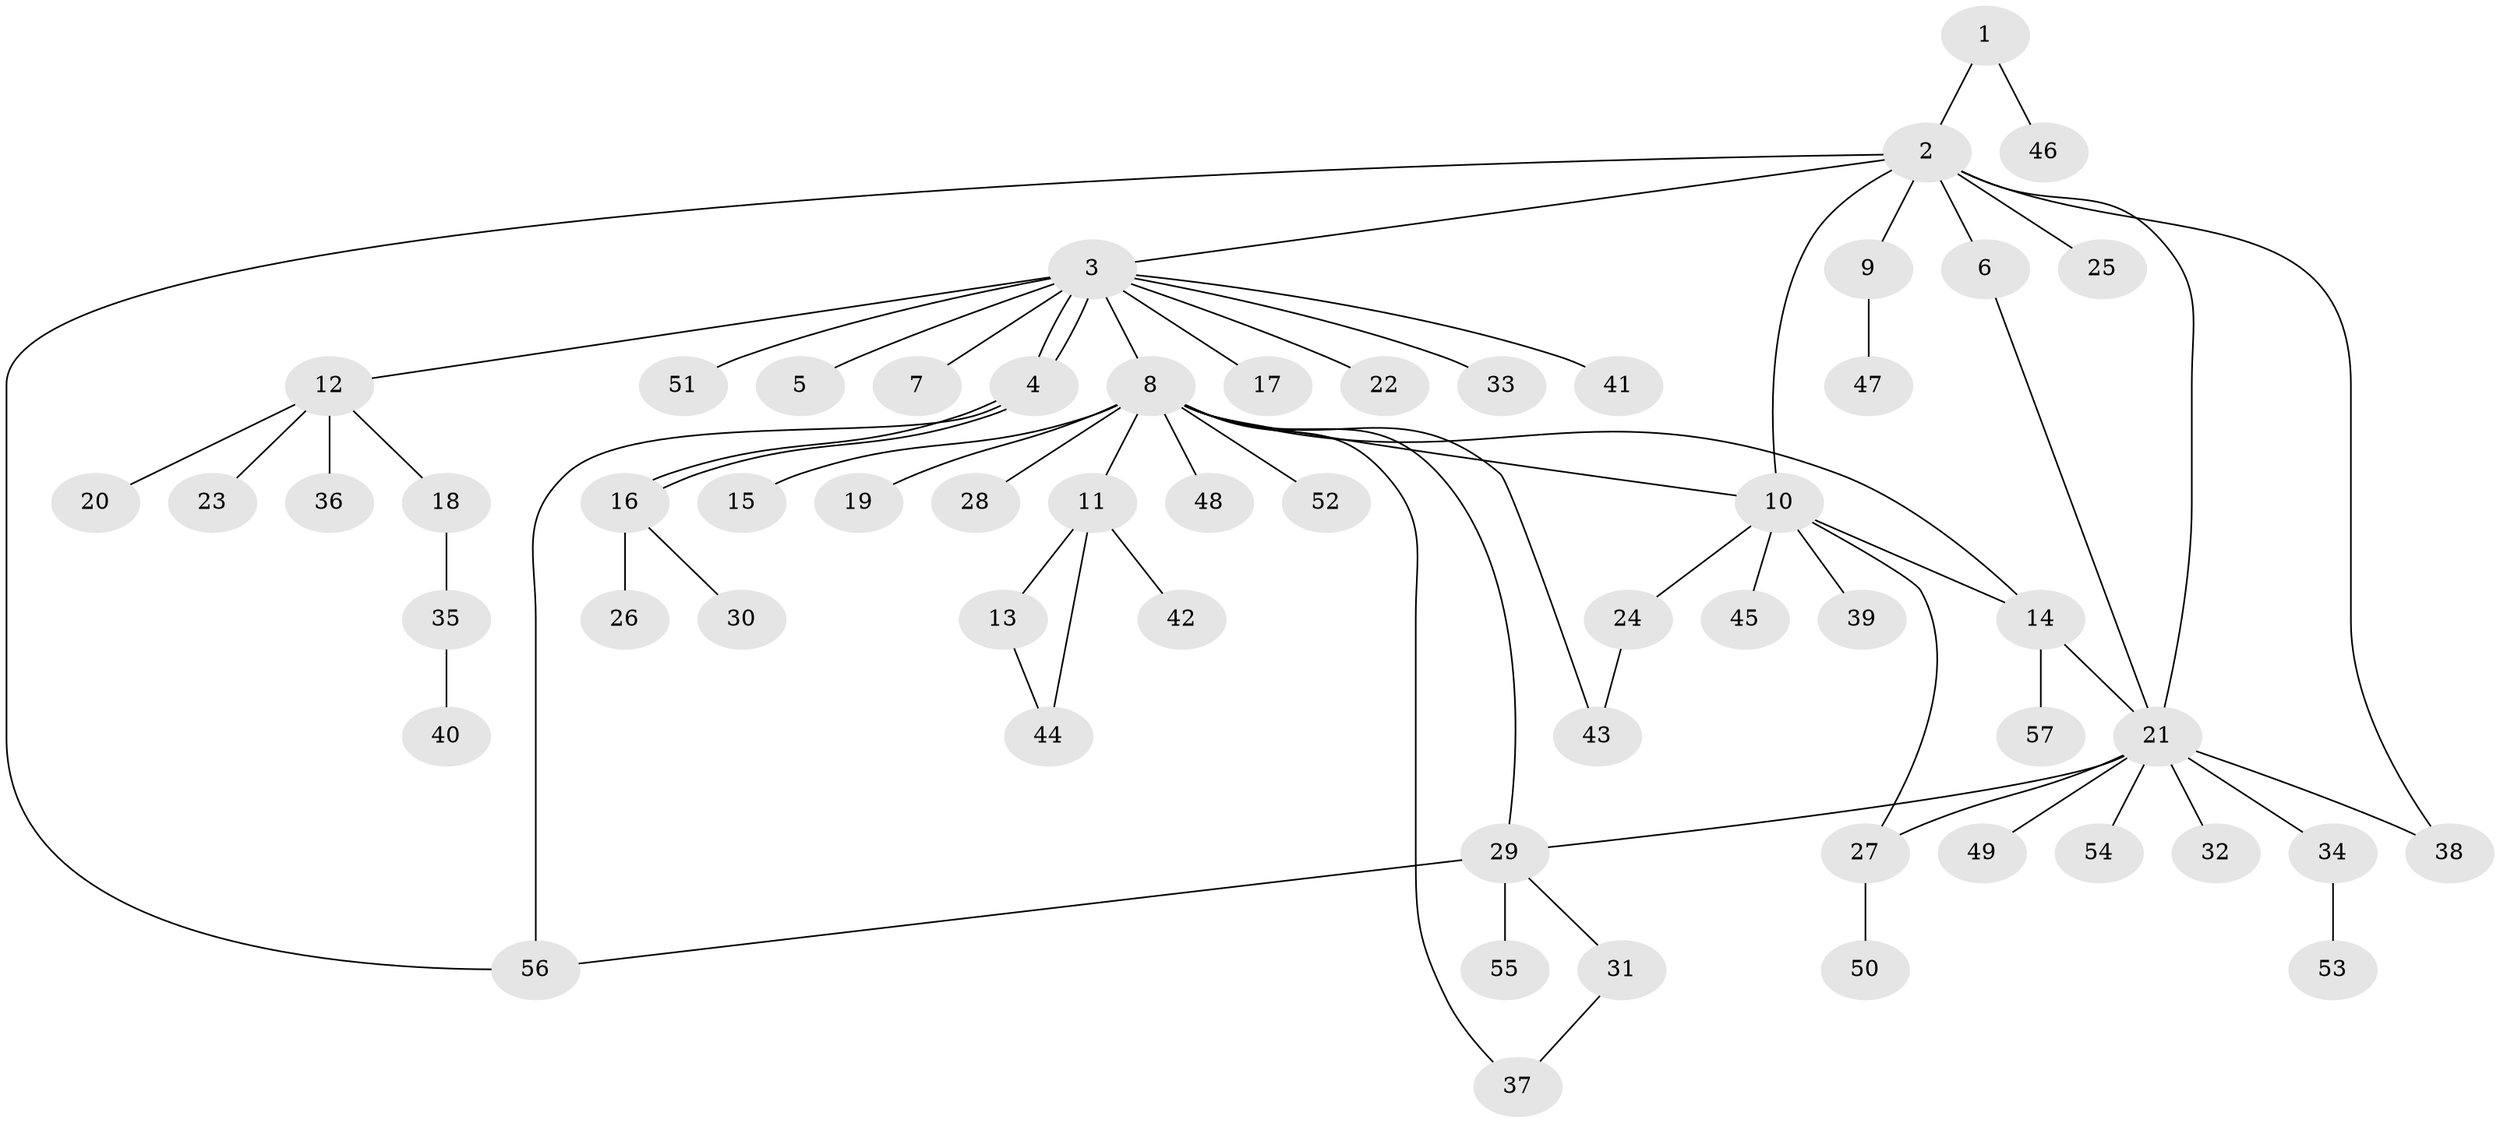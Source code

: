// Generated by graph-tools (version 1.1) at 2025/26/03/09/25 03:26:06]
// undirected, 57 vertices, 70 edges
graph export_dot {
graph [start="1"]
  node [color=gray90,style=filled];
  1;
  2;
  3;
  4;
  5;
  6;
  7;
  8;
  9;
  10;
  11;
  12;
  13;
  14;
  15;
  16;
  17;
  18;
  19;
  20;
  21;
  22;
  23;
  24;
  25;
  26;
  27;
  28;
  29;
  30;
  31;
  32;
  33;
  34;
  35;
  36;
  37;
  38;
  39;
  40;
  41;
  42;
  43;
  44;
  45;
  46;
  47;
  48;
  49;
  50;
  51;
  52;
  53;
  54;
  55;
  56;
  57;
  1 -- 2;
  1 -- 46;
  2 -- 3;
  2 -- 6;
  2 -- 9;
  2 -- 10;
  2 -- 21;
  2 -- 25;
  2 -- 38;
  2 -- 56;
  3 -- 4;
  3 -- 4;
  3 -- 5;
  3 -- 7;
  3 -- 8;
  3 -- 12;
  3 -- 17;
  3 -- 22;
  3 -- 33;
  3 -- 41;
  3 -- 51;
  4 -- 16;
  4 -- 16;
  4 -- 56;
  6 -- 21;
  8 -- 10;
  8 -- 11;
  8 -- 14;
  8 -- 15;
  8 -- 19;
  8 -- 28;
  8 -- 29;
  8 -- 37;
  8 -- 43;
  8 -- 48;
  8 -- 52;
  9 -- 47;
  10 -- 14;
  10 -- 24;
  10 -- 27;
  10 -- 39;
  10 -- 45;
  11 -- 13;
  11 -- 42;
  11 -- 44;
  12 -- 18;
  12 -- 20;
  12 -- 23;
  12 -- 36;
  13 -- 44;
  14 -- 21;
  14 -- 57;
  16 -- 26;
  16 -- 30;
  18 -- 35;
  21 -- 27;
  21 -- 29;
  21 -- 32;
  21 -- 34;
  21 -- 38;
  21 -- 49;
  21 -- 54;
  24 -- 43;
  27 -- 50;
  29 -- 31;
  29 -- 55;
  29 -- 56;
  31 -- 37;
  34 -- 53;
  35 -- 40;
}
